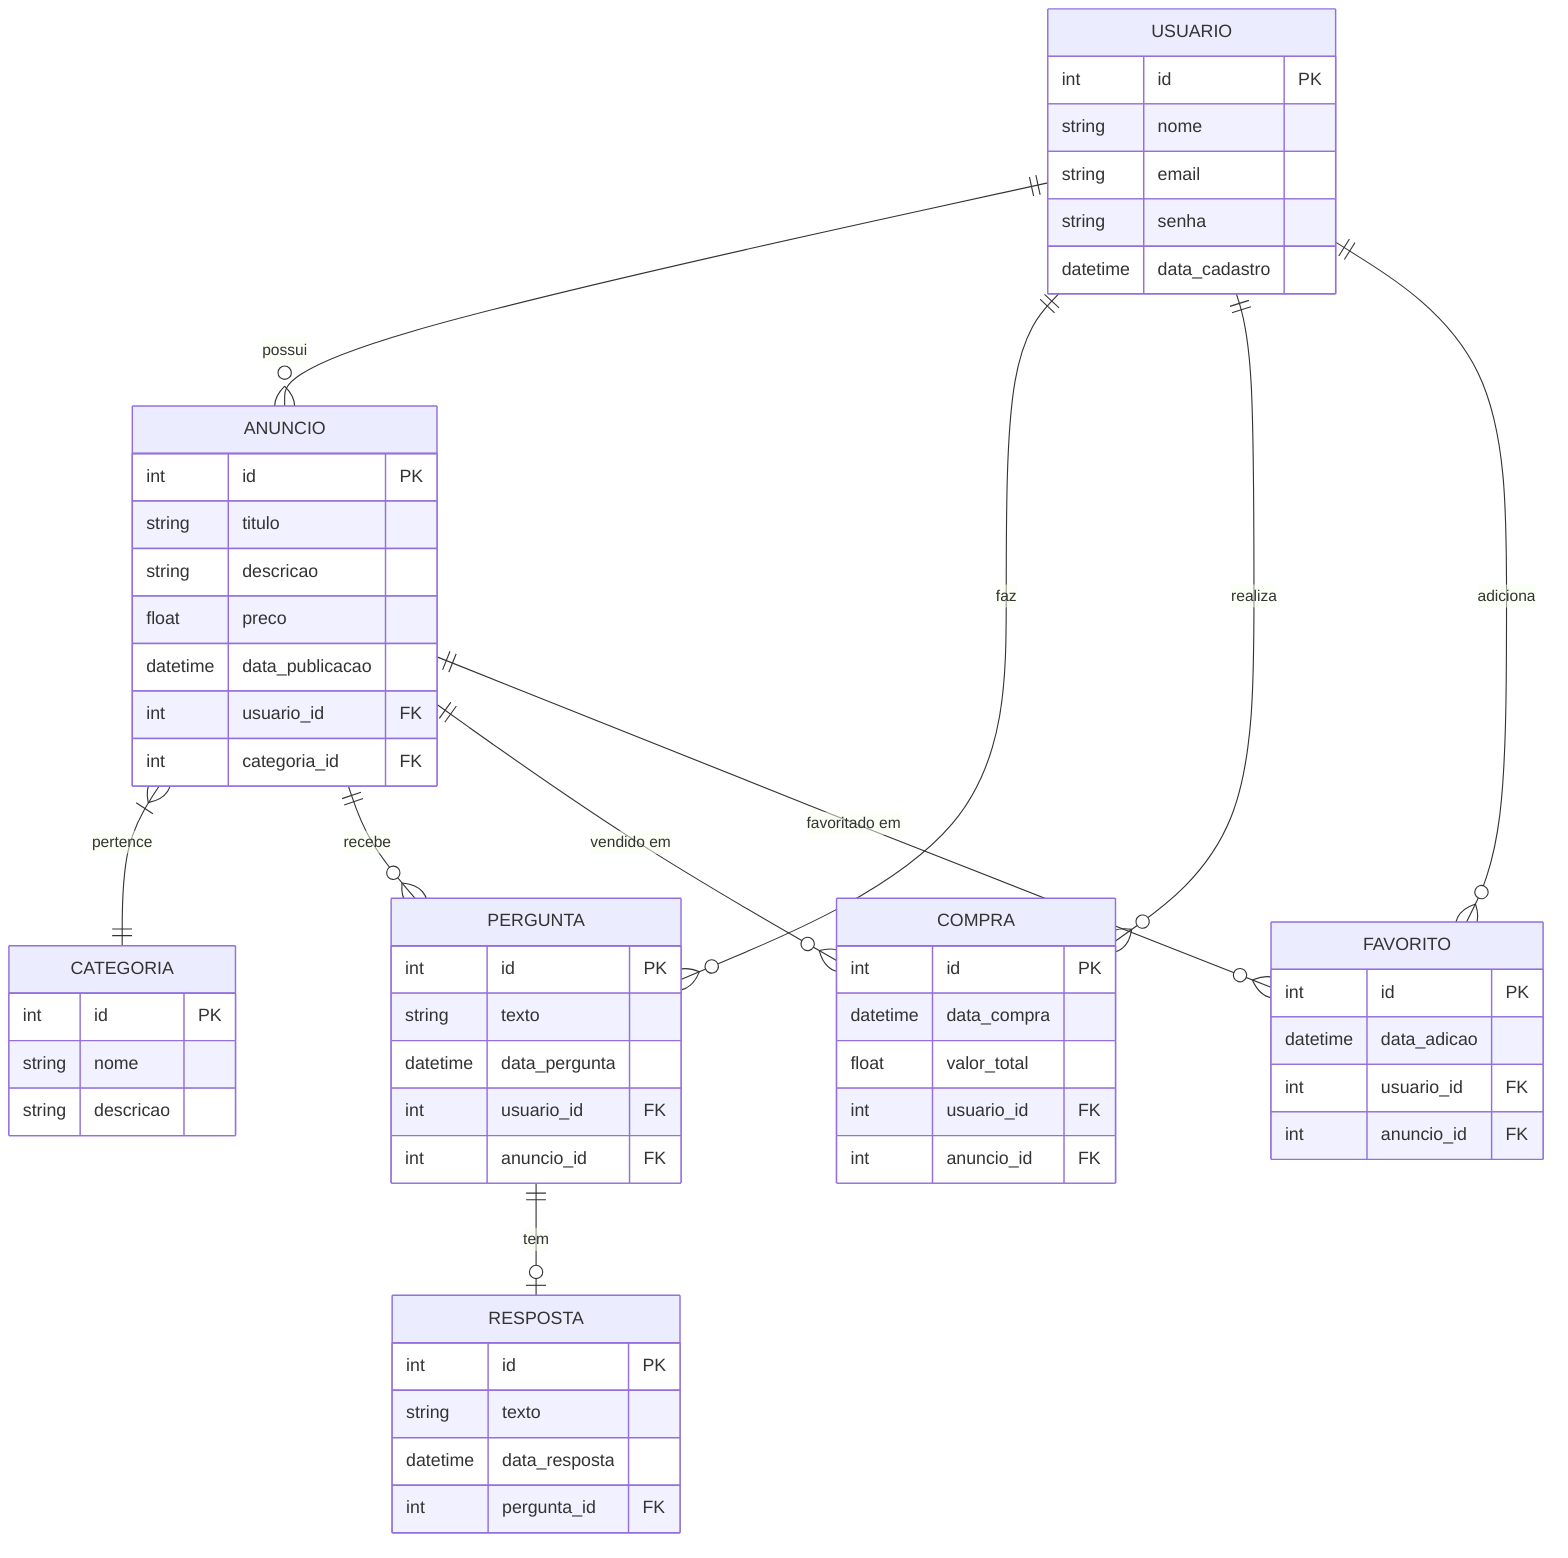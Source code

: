 erDiagram
    USUARIO {
        int id PK
        string nome
        string email
        string senha
        datetime data_cadastro
    }
    ANUNCIO {
        int id PK
        string titulo
        string descricao
        float preco
        datetime data_publicacao
        int usuario_id FK
        int categoria_id FK
    }
    CATEGORIA {
        int id PK
        string nome
        string descricao
    }
    PERGUNTA {
        int id PK
        string texto
        datetime data_pergunta
        int usuario_id FK
        int anuncio_id FK
    }
    RESPOSTA {
        int id PK
        string texto
        datetime data_resposta
        int pergunta_id FK
    }
    COMPRA {
        int id PK
        datetime data_compra
        float valor_total
        int usuario_id FK
        int anuncio_id FK
    }
    FAVORITO {
        int id PK
        datetime data_adicao
        int usuario_id FK
        int anuncio_id FK
    }

    USUARIO ||--o{ ANUNCIO : "possui"
    USUARIO ||--o{ PERGUNTA : "faz"
    USUARIO ||--o{ COMPRA : "realiza"
    USUARIO ||--o{ FAVORITO : "adiciona"
    ANUNCIO }|--|| CATEGORIA : "pertence"
    ANUNCIO ||--o{ PERGUNTA : "recebe"
    PERGUNTA ||--o| RESPOSTA : "tem"
    ANUNCIO ||--o{ COMPRA : "vendido em"
    ANUNCIO ||--o{ FAVORITO : "favoritado em"
